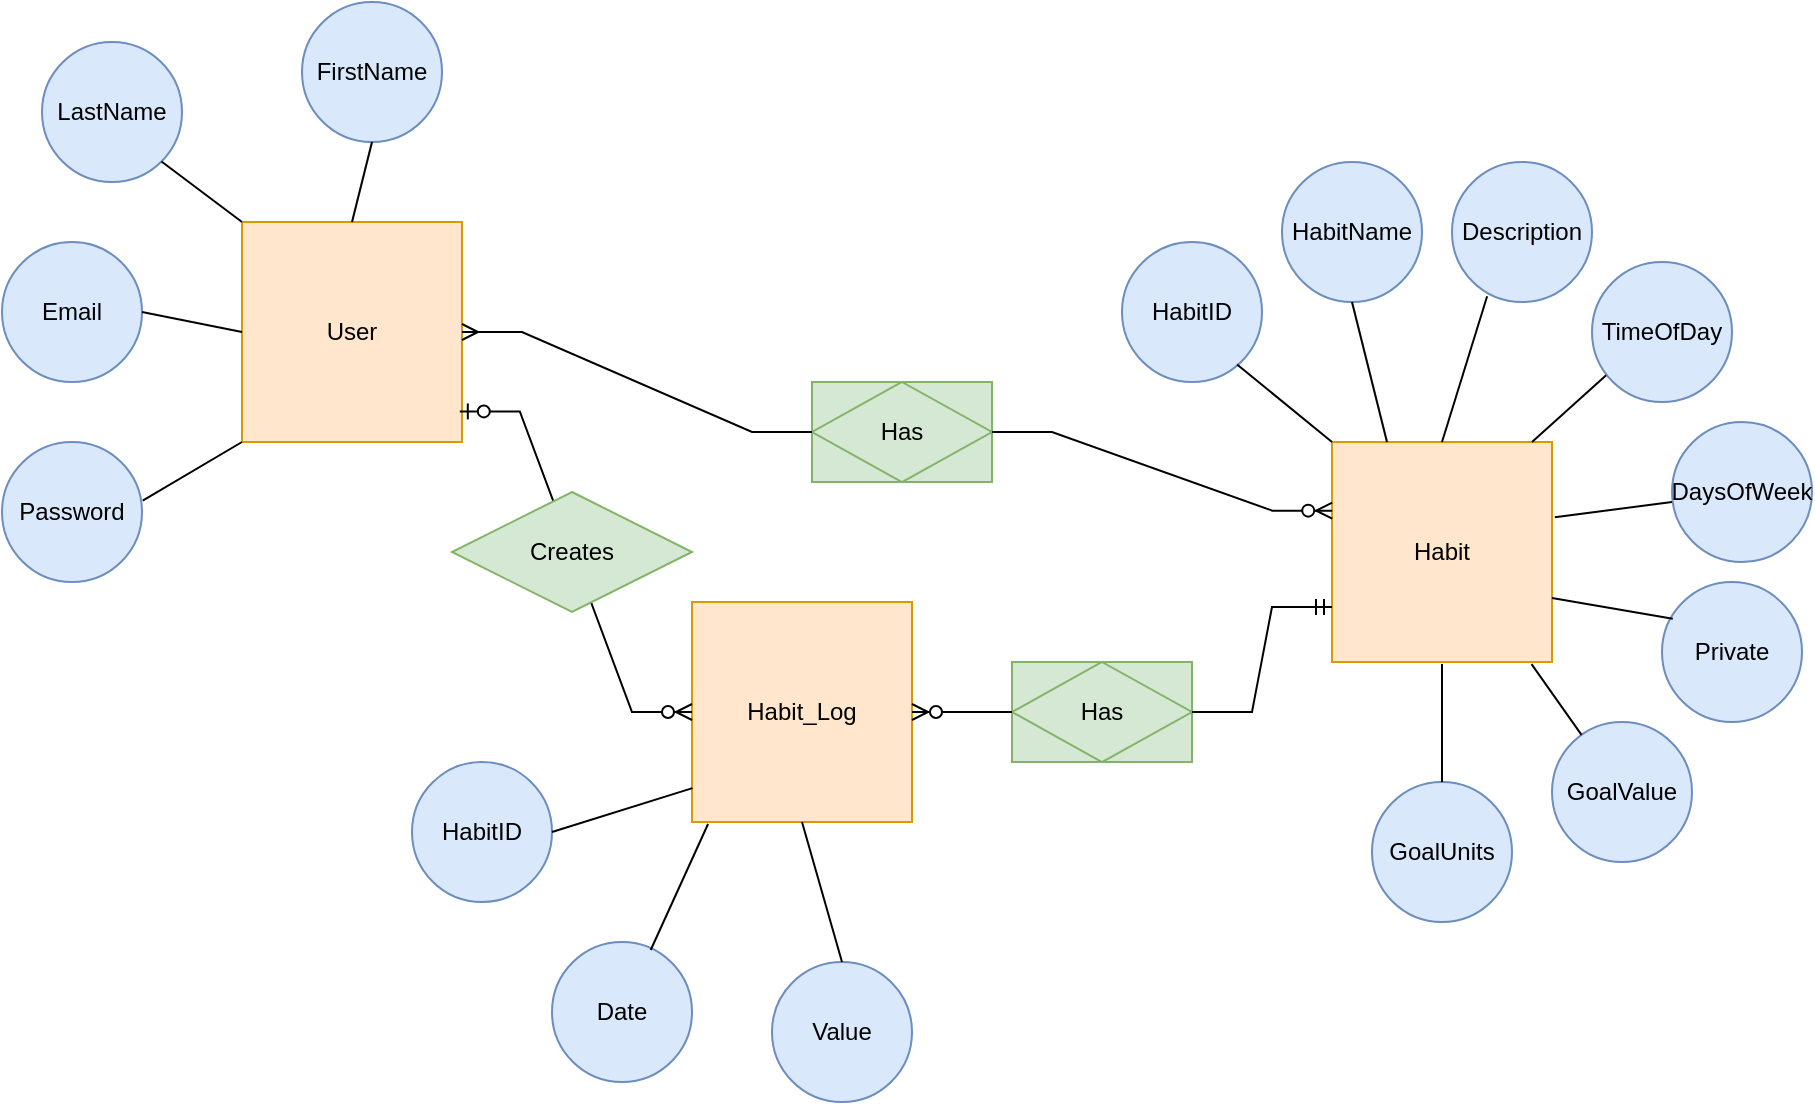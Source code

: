 <mxfile version="26.0.16">
  <diagram name="Page-1" id="G9ifeTFGzU589j72VpIW">
    <mxGraphModel dx="2720" dy="1462" grid="1" gridSize="10" guides="1" tooltips="1" connect="1" arrows="1" fold="1" page="1" pageScale="1" pageWidth="850" pageHeight="1100" math="0" shadow="0">
      <root>
        <mxCell id="0" />
        <mxCell id="1" parent="0" />
        <mxCell id="bLYFY1r-CMGZMfWj51zT-1" value="User" style="rounded=0;whiteSpace=wrap;html=1;fillColor=#ffe6cc;strokeColor=#d79b00;" parent="1" vertex="1">
          <mxGeometry x="150" y="170" width="110" height="110" as="geometry" />
        </mxCell>
        <mxCell id="bLYFY1r-CMGZMfWj51zT-2" value="Habit" style="rounded=0;whiteSpace=wrap;html=1;fillColor=#ffe6cc;strokeColor=#d79b00;" parent="1" vertex="1">
          <mxGeometry x="695" y="280" width="110" height="110" as="geometry" />
        </mxCell>
        <mxCell id="bLYFY1r-CMGZMfWj51zT-4" value="HabitName" style="ellipse;whiteSpace=wrap;html=1;aspect=fixed;fillColor=#dae8fc;strokeColor=#6c8ebf;" parent="1" vertex="1">
          <mxGeometry x="670" y="140" width="70" height="70" as="geometry" />
        </mxCell>
        <mxCell id="bLYFY1r-CMGZMfWj51zT-5" value="Description" style="ellipse;whiteSpace=wrap;html=1;aspect=fixed;fillColor=#dae8fc;strokeColor=#6c8ebf;" parent="1" vertex="1">
          <mxGeometry x="755" y="140" width="70" height="70" as="geometry" />
        </mxCell>
        <mxCell id="bLYFY1r-CMGZMfWj51zT-7" value="Habit_Log" style="rounded=0;whiteSpace=wrap;html=1;fillColor=#ffe6cc;strokeColor=#d79b00;" parent="1" vertex="1">
          <mxGeometry x="375" y="360" width="110" height="110" as="geometry" />
        </mxCell>
        <mxCell id="bLYFY1r-CMGZMfWj51zT-8" value="TimeOfDay" style="ellipse;whiteSpace=wrap;html=1;aspect=fixed;fillColor=#dae8fc;strokeColor=#6c8ebf;" parent="1" vertex="1">
          <mxGeometry x="825" y="190" width="70" height="70" as="geometry" />
        </mxCell>
        <mxCell id="bLYFY1r-CMGZMfWj51zT-9" value="DaysOfWeek" style="ellipse;whiteSpace=wrap;html=1;aspect=fixed;fillColor=#dae8fc;strokeColor=#6c8ebf;" parent="1" vertex="1">
          <mxGeometry x="865" y="270" width="70" height="70" as="geometry" />
        </mxCell>
        <mxCell id="bLYFY1r-CMGZMfWj51zT-10" value="Private" style="ellipse;whiteSpace=wrap;html=1;aspect=fixed;fillColor=#dae8fc;strokeColor=#6c8ebf;" parent="1" vertex="1">
          <mxGeometry x="860" y="350" width="70" height="70" as="geometry" />
        </mxCell>
        <mxCell id="bLYFY1r-CMGZMfWj51zT-11" value="GoalValue" style="ellipse;whiteSpace=wrap;html=1;aspect=fixed;fillColor=#dae8fc;strokeColor=#6c8ebf;" parent="1" vertex="1">
          <mxGeometry x="805" y="420" width="70" height="70" as="geometry" />
        </mxCell>
        <mxCell id="bLYFY1r-CMGZMfWj51zT-12" value="GoalUnits" style="ellipse;whiteSpace=wrap;html=1;aspect=fixed;fillColor=#dae8fc;strokeColor=#6c8ebf;" parent="1" vertex="1">
          <mxGeometry x="715" y="450" width="70" height="70" as="geometry" />
        </mxCell>
        <mxCell id="bLYFY1r-CMGZMfWj51zT-13" value="" style="endArrow=none;html=1;rounded=0;exitX=0.5;exitY=1;exitDx=0;exitDy=0;entryX=0.25;entryY=0;entryDx=0;entryDy=0;" parent="1" source="bLYFY1r-CMGZMfWj51zT-4" target="bLYFY1r-CMGZMfWj51zT-2" edge="1">
          <mxGeometry relative="1" as="geometry">
            <mxPoint x="635" y="390" as="sourcePoint" />
            <mxPoint x="795" y="390" as="targetPoint" />
          </mxGeometry>
        </mxCell>
        <mxCell id="bLYFY1r-CMGZMfWj51zT-14" value="" style="endArrow=none;html=1;rounded=0;exitX=0.251;exitY=0.959;exitDx=0;exitDy=0;entryX=0.5;entryY=0;entryDx=0;entryDy=0;exitPerimeter=0;" parent="1" source="bLYFY1r-CMGZMfWj51zT-5" target="bLYFY1r-CMGZMfWj51zT-2" edge="1">
          <mxGeometry relative="1" as="geometry">
            <mxPoint x="715" y="220" as="sourcePoint" />
            <mxPoint x="733" y="290" as="targetPoint" />
          </mxGeometry>
        </mxCell>
        <mxCell id="bLYFY1r-CMGZMfWj51zT-15" value="" style="endArrow=none;html=1;rounded=0;exitX=0.101;exitY=0.809;exitDx=0;exitDy=0;exitPerimeter=0;" parent="1" source="bLYFY1r-CMGZMfWj51zT-8" edge="1">
          <mxGeometry relative="1" as="geometry">
            <mxPoint x="785" y="227" as="sourcePoint" />
            <mxPoint x="795" y="280" as="targetPoint" />
          </mxGeometry>
        </mxCell>
        <mxCell id="bLYFY1r-CMGZMfWj51zT-16" value="" style="endArrow=none;html=1;rounded=0;exitX=0.072;exitY=0.845;exitDx=0;exitDy=0;entryX=1.013;entryY=0.342;entryDx=0;entryDy=0;exitPerimeter=0;entryPerimeter=0;" parent="1" target="bLYFY1r-CMGZMfWj51zT-2" edge="1">
          <mxGeometry relative="1" as="geometry">
            <mxPoint x="865" y="310" as="sourcePoint" />
            <mxPoint x="820" y="333" as="targetPoint" />
          </mxGeometry>
        </mxCell>
        <mxCell id="bLYFY1r-CMGZMfWj51zT-17" value="" style="endArrow=none;html=1;rounded=0;entryX=1.013;entryY=0.342;entryDx=0;entryDy=0;entryPerimeter=0;exitX=0.077;exitY=0.263;exitDx=0;exitDy=0;exitPerimeter=0;" parent="1" source="bLYFY1r-CMGZMfWj51zT-10" edge="1">
          <mxGeometry relative="1" as="geometry">
            <mxPoint x="855" y="380" as="sourcePoint" />
            <mxPoint x="805" y="358" as="targetPoint" />
          </mxGeometry>
        </mxCell>
        <mxCell id="bLYFY1r-CMGZMfWj51zT-18" value="" style="endArrow=none;html=1;rounded=0;entryX=0.907;entryY=1.01;entryDx=0;entryDy=0;entryPerimeter=0;" parent="1" source="bLYFY1r-CMGZMfWj51zT-11" target="bLYFY1r-CMGZMfWj51zT-2" edge="1">
          <mxGeometry relative="1" as="geometry">
            <mxPoint x="871" y="391" as="sourcePoint" />
            <mxPoint x="815" y="368" as="targetPoint" />
          </mxGeometry>
        </mxCell>
        <mxCell id="bLYFY1r-CMGZMfWj51zT-19" value="" style="endArrow=none;html=1;rounded=0;exitX=0.5;exitY=0;exitDx=0;exitDy=0;" parent="1" source="bLYFY1r-CMGZMfWj51zT-12" edge="1">
          <mxGeometry relative="1" as="geometry">
            <mxPoint x="834" y="446" as="sourcePoint" />
            <mxPoint x="750" y="391" as="targetPoint" />
          </mxGeometry>
        </mxCell>
        <mxCell id="bLYFY1r-CMGZMfWj51zT-34" value="Has" style="shape=associativeEntity;whiteSpace=wrap;html=1;align=center;fillColor=#d5e8d4;strokeColor=#82b366;" parent="1" vertex="1">
          <mxGeometry x="535" y="390" width="90" height="50" as="geometry" />
        </mxCell>
        <mxCell id="bLYFY1r-CMGZMfWj51zT-36" value="FirstName" style="ellipse;whiteSpace=wrap;html=1;aspect=fixed;fillColor=#dae8fc;strokeColor=#6c8ebf;" parent="1" vertex="1">
          <mxGeometry x="180" y="60" width="70" height="70" as="geometry" />
        </mxCell>
        <mxCell id="bLYFY1r-CMGZMfWj51zT-37" value="LastName" style="ellipse;whiteSpace=wrap;html=1;aspect=fixed;fillColor=#dae8fc;strokeColor=#6c8ebf;" parent="1" vertex="1">
          <mxGeometry x="50" y="80" width="70" height="70" as="geometry" />
        </mxCell>
        <mxCell id="bLYFY1r-CMGZMfWj51zT-38" value="Email" style="ellipse;whiteSpace=wrap;html=1;aspect=fixed;fillColor=#dae8fc;strokeColor=#6c8ebf;" parent="1" vertex="1">
          <mxGeometry x="30" y="180" width="70" height="70" as="geometry" />
        </mxCell>
        <mxCell id="bLYFY1r-CMGZMfWj51zT-39" value="Password" style="ellipse;whiteSpace=wrap;html=1;aspect=fixed;fillColor=#dae8fc;strokeColor=#6c8ebf;" parent="1" vertex="1">
          <mxGeometry x="30" y="280" width="70" height="70" as="geometry" />
        </mxCell>
        <mxCell id="bLYFY1r-CMGZMfWj51zT-23" value="Has" style="shape=associativeEntity;whiteSpace=wrap;html=1;align=center;fillColor=#d5e8d4;strokeColor=#82b366;" parent="1" vertex="1">
          <mxGeometry x="435" y="250" width="90" height="50" as="geometry" />
        </mxCell>
        <mxCell id="bLYFY1r-CMGZMfWj51zT-41" value="" style="endArrow=none;html=1;rounded=0;exitX=0.5;exitY=1;exitDx=0;exitDy=0;entryX=0.5;entryY=0;entryDx=0;entryDy=0;" parent="1" source="bLYFY1r-CMGZMfWj51zT-36" target="bLYFY1r-CMGZMfWj51zT-1" edge="1">
          <mxGeometry relative="1" as="geometry">
            <mxPoint x="225" y="370" as="sourcePoint" />
            <mxPoint x="385" y="370" as="targetPoint" />
          </mxGeometry>
        </mxCell>
        <mxCell id="bLYFY1r-CMGZMfWj51zT-42" value="" style="endArrow=none;html=1;rounded=0;exitX=1;exitY=1;exitDx=0;exitDy=0;entryX=0;entryY=0;entryDx=0;entryDy=0;" parent="1" source="bLYFY1r-CMGZMfWj51zT-37" target="bLYFY1r-CMGZMfWj51zT-1" edge="1">
          <mxGeometry relative="1" as="geometry">
            <mxPoint x="170" y="190" as="sourcePoint" />
            <mxPoint x="190" y="230" as="targetPoint" />
          </mxGeometry>
        </mxCell>
        <mxCell id="bLYFY1r-CMGZMfWj51zT-43" value="" style="endArrow=none;html=1;rounded=0;exitX=1;exitY=0.5;exitDx=0;exitDy=0;entryX=0;entryY=0.5;entryDx=0;entryDy=0;" parent="1" source="bLYFY1r-CMGZMfWj51zT-38" target="bLYFY1r-CMGZMfWj51zT-1" edge="1">
          <mxGeometry relative="1" as="geometry">
            <mxPoint x="105" y="210" as="sourcePoint" />
            <mxPoint x="135" y="230" as="targetPoint" />
          </mxGeometry>
        </mxCell>
        <mxCell id="bLYFY1r-CMGZMfWj51zT-44" value="" style="endArrow=none;html=1;rounded=0;exitX=1.005;exitY=0.419;exitDx=0;exitDy=0;entryX=0;entryY=1;entryDx=0;entryDy=0;exitPerimeter=0;" parent="1" source="bLYFY1r-CMGZMfWj51zT-39" target="bLYFY1r-CMGZMfWj51zT-1" edge="1">
          <mxGeometry relative="1" as="geometry">
            <mxPoint x="75" y="275" as="sourcePoint" />
            <mxPoint x="135" y="285" as="targetPoint" />
          </mxGeometry>
        </mxCell>
        <mxCell id="bLYFY1r-CMGZMfWj51zT-50" value="" style="edgeStyle=entityRelationEdgeStyle;fontSize=12;html=1;endArrow=ERzeroToMany;endFill=1;rounded=0;exitX=1;exitY=0.5;exitDx=0;exitDy=0;entryX=0.001;entryY=0.312;entryDx=0;entryDy=0;entryPerimeter=0;" parent="1" source="bLYFY1r-CMGZMfWj51zT-23" target="bLYFY1r-CMGZMfWj51zT-2" edge="1">
          <mxGeometry width="100" height="100" relative="1" as="geometry">
            <mxPoint x="535" y="330" as="sourcePoint" />
            <mxPoint x="635" y="230" as="targetPoint" />
          </mxGeometry>
        </mxCell>
        <mxCell id="bLYFY1r-CMGZMfWj51zT-51" value="" style="edgeStyle=entityRelationEdgeStyle;fontSize=12;html=1;endArrow=ERmany;rounded=0;entryX=1;entryY=0.5;entryDx=0;entryDy=0;exitX=0;exitY=0.5;exitDx=0;exitDy=0;" parent="1" source="bLYFY1r-CMGZMfWj51zT-23" target="bLYFY1r-CMGZMfWj51zT-1" edge="1">
          <mxGeometry width="100" height="100" relative="1" as="geometry">
            <mxPoint x="395.0" y="290" as="sourcePoint" />
            <mxPoint x="295.0" y="190" as="targetPoint" />
          </mxGeometry>
        </mxCell>
        <mxCell id="bLYFY1r-CMGZMfWj51zT-54" value="HabitID" style="ellipse;whiteSpace=wrap;html=1;aspect=fixed;fillColor=#dae8fc;strokeColor=#6c8ebf;" parent="1" vertex="1">
          <mxGeometry x="590" y="180" width="70" height="70" as="geometry" />
        </mxCell>
        <mxCell id="bLYFY1r-CMGZMfWj51zT-55" value="" style="endArrow=none;html=1;rounded=0;exitX=0.822;exitY=0.875;exitDx=0;exitDy=0;entryX=0;entryY=0;entryDx=0;entryDy=0;exitPerimeter=0;" parent="1" source="bLYFY1r-CMGZMfWj51zT-54" target="bLYFY1r-CMGZMfWj51zT-2" edge="1">
          <mxGeometry relative="1" as="geometry">
            <mxPoint x="635" y="225" as="sourcePoint" />
            <mxPoint x="658" y="305" as="targetPoint" />
          </mxGeometry>
        </mxCell>
        <mxCell id="bLYFY1r-CMGZMfWj51zT-56" value="HabitID" style="ellipse;whiteSpace=wrap;html=1;aspect=fixed;fillColor=#dae8fc;strokeColor=#6c8ebf;" parent="1" vertex="1">
          <mxGeometry x="235" y="440" width="70" height="70" as="geometry" />
        </mxCell>
        <mxCell id="bLYFY1r-CMGZMfWj51zT-57" value="" style="endArrow=none;html=1;rounded=0;exitX=1;exitY=0.5;exitDx=0;exitDy=0;entryX=0.002;entryY=0.846;entryDx=0;entryDy=0;entryPerimeter=0;" parent="1" source="bLYFY1r-CMGZMfWj51zT-56" target="bLYFY1r-CMGZMfWj51zT-7" edge="1">
          <mxGeometry relative="1" as="geometry">
            <mxPoint x="250" y="565" as="sourcePoint" />
            <mxPoint x="310" y="620" as="targetPoint" />
          </mxGeometry>
        </mxCell>
        <mxCell id="bLYFY1r-CMGZMfWj51zT-58" value="Date" style="ellipse;whiteSpace=wrap;html=1;aspect=fixed;fillColor=#dae8fc;strokeColor=#6c8ebf;" parent="1" vertex="1">
          <mxGeometry x="305" y="530" width="70" height="70" as="geometry" />
        </mxCell>
        <mxCell id="bLYFY1r-CMGZMfWj51zT-59" value="" style="endArrow=none;html=1;rounded=0;exitX=0.705;exitY=0.057;exitDx=0;exitDy=0;entryX=0.073;entryY=1.009;entryDx=0;entryDy=0;entryPerimeter=0;exitPerimeter=0;" parent="1" source="bLYFY1r-CMGZMfWj51zT-58" target="bLYFY1r-CMGZMfWj51zT-7" edge="1">
          <mxGeometry relative="1" as="geometry">
            <mxPoint x="285" y="555" as="sourcePoint" />
            <mxPoint x="365" y="533" as="targetPoint" />
          </mxGeometry>
        </mxCell>
        <mxCell id="bLYFY1r-CMGZMfWj51zT-60" value="Value" style="ellipse;whiteSpace=wrap;html=1;aspect=fixed;fillColor=#dae8fc;strokeColor=#6c8ebf;" parent="1" vertex="1">
          <mxGeometry x="415" y="540" width="70" height="70" as="geometry" />
        </mxCell>
        <mxCell id="bLYFY1r-CMGZMfWj51zT-61" value="" style="endArrow=none;html=1;rounded=0;exitX=0.5;exitY=0;exitDx=0;exitDy=0;entryX=0.5;entryY=1;entryDx=0;entryDy=0;" parent="1" source="bLYFY1r-CMGZMfWj51zT-60" target="bLYFY1r-CMGZMfWj51zT-7" edge="1">
          <mxGeometry relative="1" as="geometry">
            <mxPoint x="334" y="609" as="sourcePoint" />
            <mxPoint x="373" y="551" as="targetPoint" />
          </mxGeometry>
        </mxCell>
        <mxCell id="bLYFY1r-CMGZMfWj51zT-62" value="" style="edgeStyle=entityRelationEdgeStyle;fontSize=12;html=1;endArrow=ERmandOne;rounded=0;entryX=0;entryY=0.75;entryDx=0;entryDy=0;exitX=1;exitY=0.5;exitDx=0;exitDy=0;" parent="1" source="bLYFY1r-CMGZMfWj51zT-34" target="bLYFY1r-CMGZMfWj51zT-2" edge="1">
          <mxGeometry width="100" height="100" relative="1" as="geometry">
            <mxPoint x="420" y="470" as="sourcePoint" />
            <mxPoint x="520" y="370" as="targetPoint" />
          </mxGeometry>
        </mxCell>
        <mxCell id="bLYFY1r-CMGZMfWj51zT-63" value="" style="edgeStyle=entityRelationEdgeStyle;fontSize=12;html=1;endArrow=ERzeroToMany;endFill=1;rounded=0;entryX=1;entryY=0.5;entryDx=0;entryDy=0;exitX=0;exitY=0.5;exitDx=0;exitDy=0;" parent="1" source="bLYFY1r-CMGZMfWj51zT-34" target="bLYFY1r-CMGZMfWj51zT-7" edge="1">
          <mxGeometry width="100" height="100" relative="1" as="geometry">
            <mxPoint x="420" y="470" as="sourcePoint" />
            <mxPoint x="520" y="370" as="targetPoint" />
          </mxGeometry>
        </mxCell>
        <mxCell id="bLYFY1r-CMGZMfWj51zT-67" value="" style="edgeStyle=entityRelationEdgeStyle;fontSize=12;html=1;endArrow=ERzeroToMany;startArrow=ERzeroToOne;rounded=0;exitX=0.99;exitY=0.861;exitDx=0;exitDy=0;entryX=0;entryY=0.5;entryDx=0;entryDy=0;exitPerimeter=0;" parent="1" source="bLYFY1r-CMGZMfWj51zT-1" target="bLYFY1r-CMGZMfWj51zT-7" edge="1">
          <mxGeometry width="100" height="100" relative="1" as="geometry">
            <mxPoint x="380" y="450" as="sourcePoint" />
            <mxPoint x="480" y="350" as="targetPoint" />
            <Array as="points">
              <mxPoint x="210" y="310" />
            </Array>
          </mxGeometry>
        </mxCell>
        <mxCell id="bLYFY1r-CMGZMfWj51zT-65" value="Creates" style="shape=rhombus;perimeter=rhombusPerimeter;whiteSpace=wrap;html=1;align=center;fillColor=#d5e8d4;strokeColor=#82b366;" parent="1" vertex="1">
          <mxGeometry x="255" y="305" width="120" height="60" as="geometry" />
        </mxCell>
      </root>
    </mxGraphModel>
  </diagram>
</mxfile>
